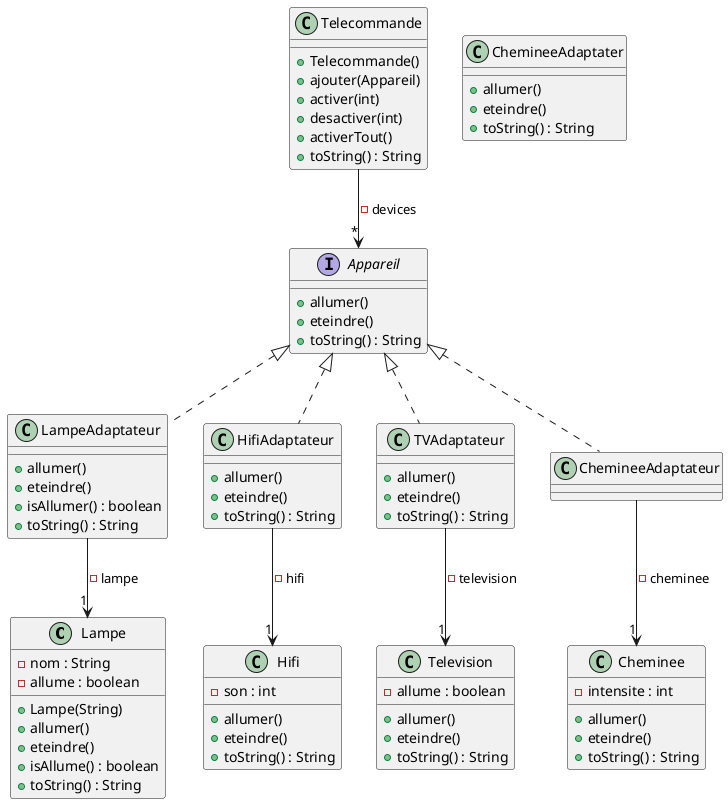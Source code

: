 @startuml

class Lampe {
    - nom : String
    - allume : boolean
    + Lampe(String)
    + allumer()
    + eteindre()
    + isAllume() : boolean
    + toString() : String
}

class Hifi {
    - son : int
    + allumer()
    + eteindre()
    + toString() : String
}

class Television {
    - allume : boolean
    + allumer()
    + eteindre()
    + toString() : String
}

class Cheminee {
    - intensite : int
    + allumer()
    + eteindre()
    + toString() : String
}

class LampeAdaptateur{
    + allumer()
    + eteindre()
    + isAllumer() : boolean
    + toString() : String
}

class HifiAdaptateur{
    + allumer()
    + eteindre()
    + toString() : String
}

class TVAdaptateur{
    + allumer()
    + eteindre()
    + toString() : String
}

class ChemineeAdaptater{
    + allumer()
    + eteindre()
    + toString() : String
}



interface Appareil{
    + allumer()
    + eteindre()
    + toString() : String
}

class Telecommande {
    + Telecommande()
    + ajouter(Appareil)
    + activer(int)
    + desactiver(int)
    + activerTout()
    + toString() : String
}

Appareil <|.. LampeAdaptateur
Appareil <|.. HifiAdaptateur
Appareil <|.. TVAdaptateur
Appareil <|.. ChemineeAdaptateur

LampeAdaptateur --> "1" Lampe :  - lampe
HifiAdaptateur --> "1" Hifi : - hifi
TVAdaptateur --> "1" Television : - television
ChemineeAdaptateur --> "1" Cheminee : - cheminee


Telecommande --> "*" Appareil : - devices

@enduml